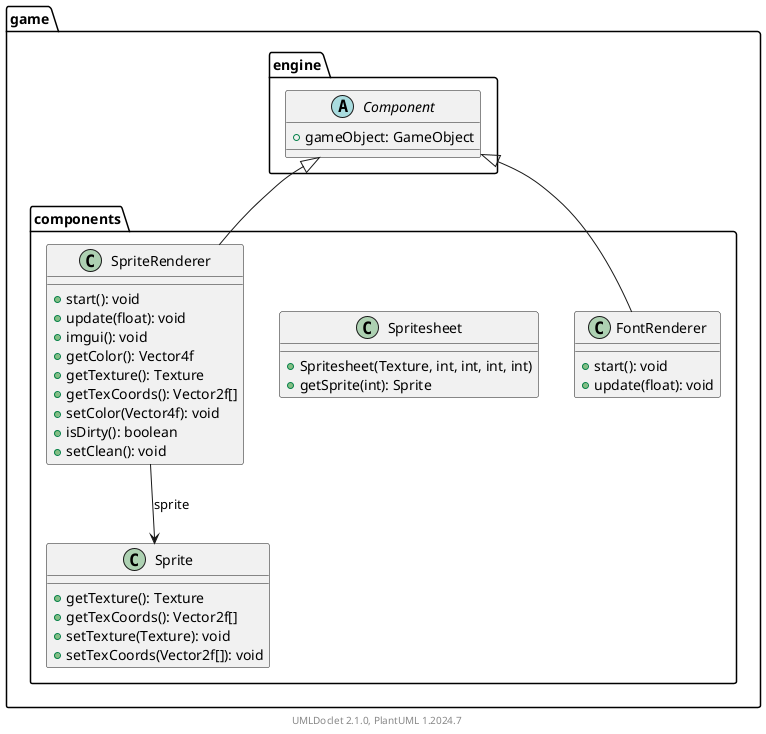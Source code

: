 @startuml
    namespace game.components {

        class SpriteRenderer [[SpriteRenderer.html]] {
            +start(): void
            +update(float): void
            +imgui(): void
            +getColor(): Vector4f
            +getTexture(): Texture
            +getTexCoords(): Vector2f[]
            +setColor(Vector4f): void
            +isDirty(): boolean
            +setClean(): void
        }

        class Sprite [[Sprite.html]] {
            +getTexture(): Texture
            +getTexCoords(): Vector2f[]
            +setTexture(Texture): void
            +setTexCoords(Vector2f[]): void
        }

        class Spritesheet [[Spritesheet.html]] {
            +Spritesheet(Texture, int, int, int, int)
            +getSprite(int): Sprite
        }

        class FontRenderer [[FontRenderer.html]] {
            +start(): void
            +update(float): void
        }

        game.engine.Component <|-- SpriteRenderer
        SpriteRenderer --> Sprite: sprite
        game.engine.Component <|-- FontRenderer
    }

    namespace game.engine {
        abstract class Component [[../engine/Component.html]] {
            +gameObject: GameObject
        }
    }

    center footer UMLDoclet 2.1.0, PlantUML %version()
@enduml
